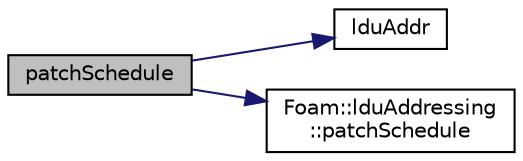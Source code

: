 digraph "patchSchedule"
{
  bgcolor="transparent";
  edge [fontname="Helvetica",fontsize="10",labelfontname="Helvetica",labelfontsize="10"];
  node [fontname="Helvetica",fontsize="10",shape=record];
  rankdir="LR";
  Node65 [label="patchSchedule",height=0.2,width=0.4,color="black", fillcolor="grey75", style="filled", fontcolor="black"];
  Node65 -> Node66 [color="midnightblue",fontsize="10",style="solid",fontname="Helvetica"];
  Node66 [label="lduAddr",height=0.2,width=0.4,color="black",URL="$a28105.html#a9b4176b96c4c508a072b5c69fb71b861",tooltip="Return the LDU addressing. "];
  Node65 -> Node67 [color="midnightblue",fontsize="10",style="solid",fontname="Helvetica"];
  Node67 [label="Foam::lduAddressing\l::patchSchedule",height=0.2,width=0.4,color="black",URL="$a27897.html#a766d957f33cabfd9c9916c91d002bfcf"];
}
